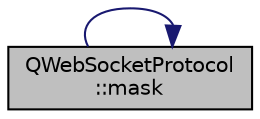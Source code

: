 digraph "QWebSocketProtocol::mask"
{
  edge [fontname="Helvetica",fontsize="10",labelfontname="Helvetica",labelfontsize="10"];
  node [fontname="Helvetica",fontsize="10",shape=record];
  rankdir="LR";
  Node6 [label="QWebSocketProtocol\l::mask",height=0.2,width=0.4,color="black", fillcolor="grey75", style="filled", fontcolor="black"];
  Node6 -> Node6 [color="midnightblue",fontsize="10",style="solid",fontname="Helvetica"];
}
